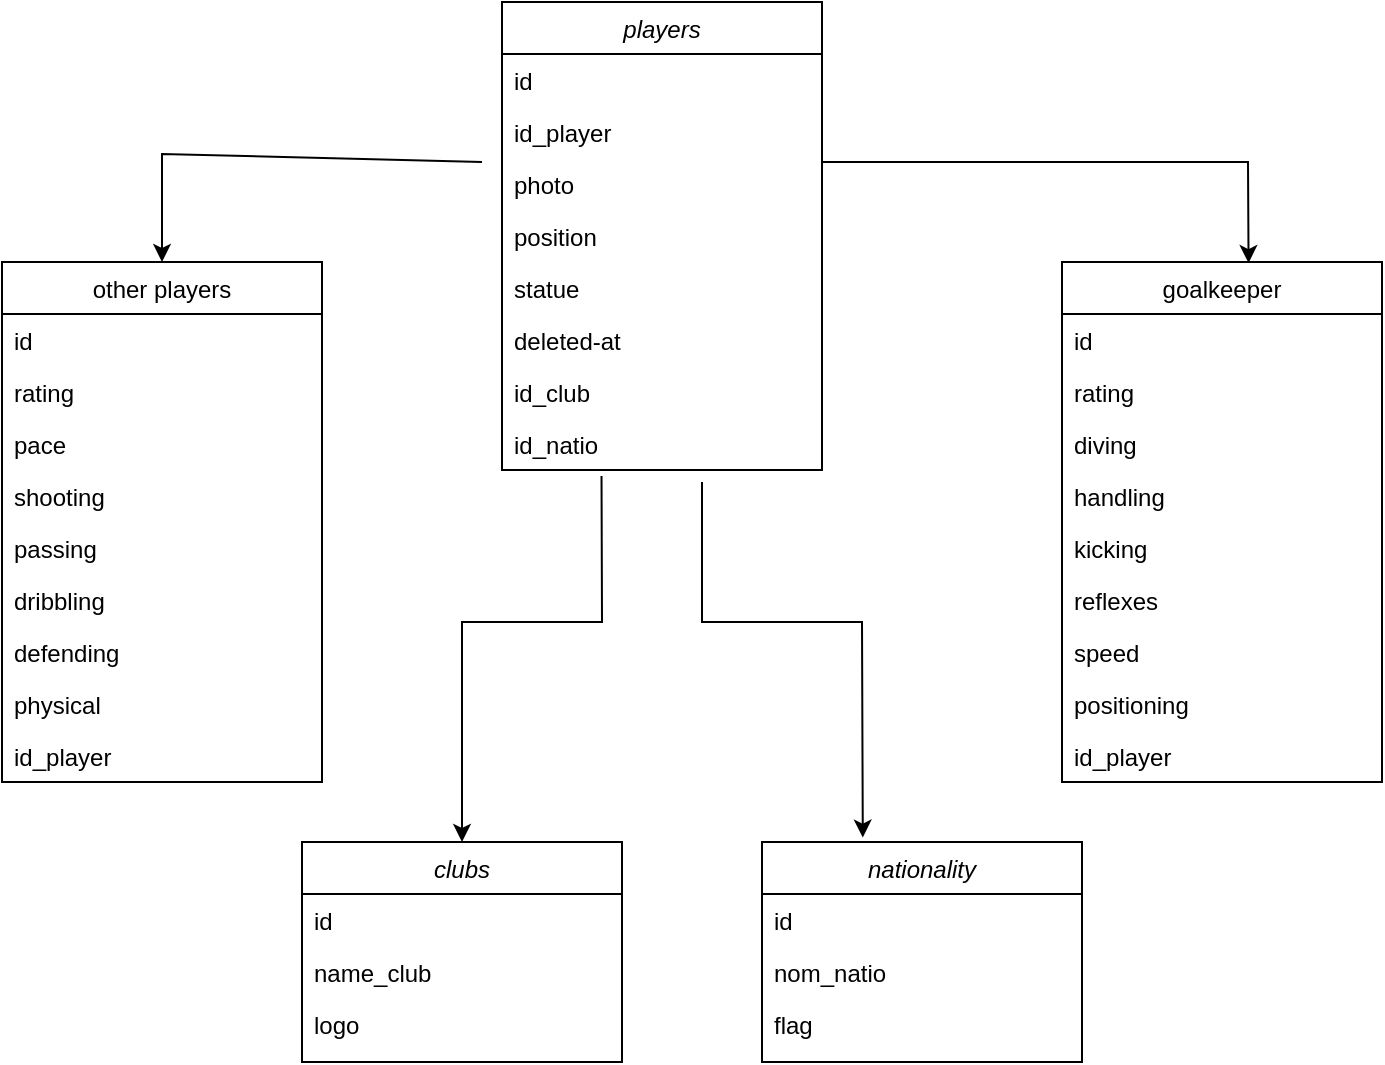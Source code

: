 <mxfile version="25.0.3">
  <diagram id="C5RBs43oDa-KdzZeNtuy" name="Page-1">
    <mxGraphModel dx="1878" dy="663" grid="1" gridSize="10" guides="1" tooltips="1" connect="1" arrows="1" fold="1" page="1" pageScale="1" pageWidth="827" pageHeight="1169" math="0" shadow="0">
      <root>
        <mxCell id="WIyWlLk6GJQsqaUBKTNV-0" />
        <mxCell id="WIyWlLk6GJQsqaUBKTNV-1" parent="WIyWlLk6GJQsqaUBKTNV-0" />
        <mxCell id="zkfFHV4jXpPFQw0GAbJ--0" value="players" style="swimlane;fontStyle=2;align=center;verticalAlign=top;childLayout=stackLayout;horizontal=1;startSize=26;horizontalStack=0;resizeParent=1;resizeLast=0;collapsible=1;marginBottom=0;rounded=0;shadow=0;strokeWidth=1;" parent="WIyWlLk6GJQsqaUBKTNV-1" vertex="1">
          <mxGeometry x="320" y="70" width="160" height="234" as="geometry">
            <mxRectangle x="230" y="140" width="160" height="26" as="alternateBounds" />
          </mxGeometry>
        </mxCell>
        <mxCell id="zkfFHV4jXpPFQw0GAbJ--1" value="id" style="text;align=left;verticalAlign=top;spacingLeft=4;spacingRight=4;overflow=hidden;rotatable=0;points=[[0,0.5],[1,0.5]];portConstraint=eastwest;" parent="zkfFHV4jXpPFQw0GAbJ--0" vertex="1">
          <mxGeometry y="26" width="160" height="26" as="geometry" />
        </mxCell>
        <mxCell id="Tbe5a5XHRh42acy79NwL-40" value="id_player" style="text;align=left;verticalAlign=top;spacingLeft=4;spacingRight=4;overflow=hidden;rotatable=0;points=[[0,0.5],[1,0.5]];portConstraint=eastwest;" vertex="1" parent="zkfFHV4jXpPFQw0GAbJ--0">
          <mxGeometry y="52" width="160" height="26" as="geometry" />
        </mxCell>
        <mxCell id="zkfFHV4jXpPFQw0GAbJ--2" value="photo" style="text;align=left;verticalAlign=top;spacingLeft=4;spacingRight=4;overflow=hidden;rotatable=0;points=[[0,0.5],[1,0.5]];portConstraint=eastwest;rounded=0;shadow=0;html=0;" parent="zkfFHV4jXpPFQw0GAbJ--0" vertex="1">
          <mxGeometry y="78" width="160" height="26" as="geometry" />
        </mxCell>
        <mxCell id="Tbe5a5XHRh42acy79NwL-0" value="position" style="text;align=left;verticalAlign=top;spacingLeft=4;spacingRight=4;overflow=hidden;rotatable=0;points=[[0,0.5],[1,0.5]];portConstraint=eastwest;rounded=0;shadow=0;html=0;" vertex="1" parent="zkfFHV4jXpPFQw0GAbJ--0">
          <mxGeometry y="104" width="160" height="26" as="geometry" />
        </mxCell>
        <mxCell id="zkfFHV4jXpPFQw0GAbJ--3" value="statue" style="text;align=left;verticalAlign=top;spacingLeft=4;spacingRight=4;overflow=hidden;rotatable=0;points=[[0,0.5],[1,0.5]];portConstraint=eastwest;rounded=0;shadow=0;html=0;" parent="zkfFHV4jXpPFQw0GAbJ--0" vertex="1">
          <mxGeometry y="130" width="160" height="26" as="geometry" />
        </mxCell>
        <mxCell id="Tbe5a5XHRh42acy79NwL-17" value="deleted-at" style="text;align=left;verticalAlign=top;spacingLeft=4;spacingRight=4;overflow=hidden;rotatable=0;points=[[0,0.5],[1,0.5]];portConstraint=eastwest;rounded=0;shadow=0;html=0;" vertex="1" parent="zkfFHV4jXpPFQw0GAbJ--0">
          <mxGeometry y="156" width="160" height="26" as="geometry" />
        </mxCell>
        <mxCell id="Tbe5a5XHRh42acy79NwL-38" value="id_club" style="text;align=left;verticalAlign=top;spacingLeft=4;spacingRight=4;overflow=hidden;rotatable=0;points=[[0,0.5],[1,0.5]];portConstraint=eastwest;rounded=0;shadow=0;html=0;" vertex="1" parent="zkfFHV4jXpPFQw0GAbJ--0">
          <mxGeometry y="182" width="160" height="26" as="geometry" />
        </mxCell>
        <mxCell id="Tbe5a5XHRh42acy79NwL-39" value="id_natio" style="text;align=left;verticalAlign=top;spacingLeft=4;spacingRight=4;overflow=hidden;rotatable=0;points=[[0,0.5],[1,0.5]];portConstraint=eastwest;rounded=0;shadow=0;html=0;" vertex="1" parent="zkfFHV4jXpPFQw0GAbJ--0">
          <mxGeometry y="208" width="160" height="26" as="geometry" />
        </mxCell>
        <mxCell id="Tbe5a5XHRh42acy79NwL-1" value="other players" style="swimlane;fontStyle=0;align=center;verticalAlign=top;childLayout=stackLayout;horizontal=1;startSize=26;horizontalStack=0;resizeParent=1;resizeLast=0;collapsible=1;marginBottom=0;rounded=0;shadow=0;strokeWidth=1;" vertex="1" parent="WIyWlLk6GJQsqaUBKTNV-1">
          <mxGeometry x="70" y="200" width="160" height="260" as="geometry">
            <mxRectangle x="550" y="140" width="160" height="26" as="alternateBounds" />
          </mxGeometry>
        </mxCell>
        <mxCell id="Tbe5a5XHRh42acy79NwL-2" value="id" style="text;align=left;verticalAlign=top;spacingLeft=4;spacingRight=4;overflow=hidden;rotatable=0;points=[[0,0.5],[1,0.5]];portConstraint=eastwest;" vertex="1" parent="Tbe5a5XHRh42acy79NwL-1">
          <mxGeometry y="26" width="160" height="26" as="geometry" />
        </mxCell>
        <mxCell id="Tbe5a5XHRh42acy79NwL-3" value="rating" style="text;align=left;verticalAlign=top;spacingLeft=4;spacingRight=4;overflow=hidden;rotatable=0;points=[[0,0.5],[1,0.5]];portConstraint=eastwest;rounded=0;shadow=0;html=0;" vertex="1" parent="Tbe5a5XHRh42acy79NwL-1">
          <mxGeometry y="52" width="160" height="26" as="geometry" />
        </mxCell>
        <mxCell id="Tbe5a5XHRh42acy79NwL-4" value="pace" style="text;align=left;verticalAlign=top;spacingLeft=4;spacingRight=4;overflow=hidden;rotatable=0;points=[[0,0.5],[1,0.5]];portConstraint=eastwest;rounded=0;shadow=0;html=0;" vertex="1" parent="Tbe5a5XHRh42acy79NwL-1">
          <mxGeometry y="78" width="160" height="26" as="geometry" />
        </mxCell>
        <mxCell id="Tbe5a5XHRh42acy79NwL-5" value="shooting" style="text;align=left;verticalAlign=top;spacingLeft=4;spacingRight=4;overflow=hidden;rotatable=0;points=[[0,0.5],[1,0.5]];portConstraint=eastwest;rounded=0;shadow=0;html=0;" vertex="1" parent="Tbe5a5XHRh42acy79NwL-1">
          <mxGeometry y="104" width="160" height="26" as="geometry" />
        </mxCell>
        <mxCell id="Tbe5a5XHRh42acy79NwL-6" value="passing" style="text;align=left;verticalAlign=top;spacingLeft=4;spacingRight=4;overflow=hidden;rotatable=0;points=[[0,0.5],[1,0.5]];portConstraint=eastwest;rounded=0;shadow=0;html=0;" vertex="1" parent="Tbe5a5XHRh42acy79NwL-1">
          <mxGeometry y="130" width="160" height="26" as="geometry" />
        </mxCell>
        <mxCell id="Tbe5a5XHRh42acy79NwL-18" value="dribbling" style="text;align=left;verticalAlign=top;spacingLeft=4;spacingRight=4;overflow=hidden;rotatable=0;points=[[0,0.5],[1,0.5]];portConstraint=eastwest;rounded=0;shadow=0;html=0;" vertex="1" parent="Tbe5a5XHRh42acy79NwL-1">
          <mxGeometry y="156" width="160" height="26" as="geometry" />
        </mxCell>
        <mxCell id="Tbe5a5XHRh42acy79NwL-19" value="defending" style="text;align=left;verticalAlign=top;spacingLeft=4;spacingRight=4;overflow=hidden;rotatable=0;points=[[0,0.5],[1,0.5]];portConstraint=eastwest;rounded=0;shadow=0;html=0;" vertex="1" parent="Tbe5a5XHRh42acy79NwL-1">
          <mxGeometry y="182" width="160" height="26" as="geometry" />
        </mxCell>
        <mxCell id="Tbe5a5XHRh42acy79NwL-20" value="physical" style="text;align=left;verticalAlign=top;spacingLeft=4;spacingRight=4;overflow=hidden;rotatable=0;points=[[0,0.5],[1,0.5]];portConstraint=eastwest;rounded=0;shadow=0;html=0;" vertex="1" parent="Tbe5a5XHRh42acy79NwL-1">
          <mxGeometry y="208" width="160" height="26" as="geometry" />
        </mxCell>
        <mxCell id="Tbe5a5XHRh42acy79NwL-37" value="id_player" style="text;align=left;verticalAlign=top;spacingLeft=4;spacingRight=4;overflow=hidden;rotatable=0;points=[[0,0.5],[1,0.5]];portConstraint=eastwest;rounded=0;shadow=0;html=0;" vertex="1" parent="Tbe5a5XHRh42acy79NwL-1">
          <mxGeometry y="234" width="160" height="26" as="geometry" />
        </mxCell>
        <mxCell id="Tbe5a5XHRh42acy79NwL-7" value="nationality" style="swimlane;fontStyle=2;align=center;verticalAlign=top;childLayout=stackLayout;horizontal=1;startSize=26;horizontalStack=0;resizeParent=1;resizeLast=0;collapsible=1;marginBottom=0;rounded=0;shadow=0;strokeWidth=1;" vertex="1" parent="WIyWlLk6GJQsqaUBKTNV-1">
          <mxGeometry x="450" y="490" width="160" height="110" as="geometry">
            <mxRectangle x="230" y="140" width="160" height="26" as="alternateBounds" />
          </mxGeometry>
        </mxCell>
        <mxCell id="Tbe5a5XHRh42acy79NwL-8" value="id" style="text;align=left;verticalAlign=top;spacingLeft=4;spacingRight=4;overflow=hidden;rotatable=0;points=[[0,0.5],[1,0.5]];portConstraint=eastwest;" vertex="1" parent="Tbe5a5XHRh42acy79NwL-7">
          <mxGeometry y="26" width="160" height="26" as="geometry" />
        </mxCell>
        <mxCell id="Tbe5a5XHRh42acy79NwL-9" value="nom_natio" style="text;align=left;verticalAlign=top;spacingLeft=4;spacingRight=4;overflow=hidden;rotatable=0;points=[[0,0.5],[1,0.5]];portConstraint=eastwest;rounded=0;shadow=0;html=0;" vertex="1" parent="Tbe5a5XHRh42acy79NwL-7">
          <mxGeometry y="52" width="160" height="26" as="geometry" />
        </mxCell>
        <mxCell id="Tbe5a5XHRh42acy79NwL-10" value="flag" style="text;align=left;verticalAlign=top;spacingLeft=4;spacingRight=4;overflow=hidden;rotatable=0;points=[[0,0.5],[1,0.5]];portConstraint=eastwest;rounded=0;shadow=0;html=0;" vertex="1" parent="Tbe5a5XHRh42acy79NwL-7">
          <mxGeometry y="78" width="160" height="26" as="geometry" />
        </mxCell>
        <mxCell id="Tbe5a5XHRh42acy79NwL-12" value="clubs" style="swimlane;fontStyle=2;align=center;verticalAlign=top;childLayout=stackLayout;horizontal=1;startSize=26;horizontalStack=0;resizeParent=1;resizeLast=0;collapsible=1;marginBottom=0;rounded=0;shadow=0;strokeWidth=1;" vertex="1" parent="WIyWlLk6GJQsqaUBKTNV-1">
          <mxGeometry x="220" y="490" width="160" height="110" as="geometry">
            <mxRectangle x="230" y="140" width="160" height="26" as="alternateBounds" />
          </mxGeometry>
        </mxCell>
        <mxCell id="Tbe5a5XHRh42acy79NwL-13" value="id" style="text;align=left;verticalAlign=top;spacingLeft=4;spacingRight=4;overflow=hidden;rotatable=0;points=[[0,0.5],[1,0.5]];portConstraint=eastwest;" vertex="1" parent="Tbe5a5XHRh42acy79NwL-12">
          <mxGeometry y="26" width="160" height="26" as="geometry" />
        </mxCell>
        <mxCell id="Tbe5a5XHRh42acy79NwL-14" value="name_club" style="text;align=left;verticalAlign=top;spacingLeft=4;spacingRight=4;overflow=hidden;rotatable=0;points=[[0,0.5],[1,0.5]];portConstraint=eastwest;rounded=0;shadow=0;html=0;" vertex="1" parent="Tbe5a5XHRh42acy79NwL-12">
          <mxGeometry y="52" width="160" height="26" as="geometry" />
        </mxCell>
        <mxCell id="Tbe5a5XHRh42acy79NwL-15" value="logo" style="text;align=left;verticalAlign=top;spacingLeft=4;spacingRight=4;overflow=hidden;rotatable=0;points=[[0,0.5],[1,0.5]];portConstraint=eastwest;rounded=0;shadow=0;html=0;" vertex="1" parent="Tbe5a5XHRh42acy79NwL-12">
          <mxGeometry y="78" width="160" height="26" as="geometry" />
        </mxCell>
        <mxCell id="Tbe5a5XHRh42acy79NwL-21" value="goalkeeper" style="swimlane;fontStyle=0;align=center;verticalAlign=top;childLayout=stackLayout;horizontal=1;startSize=26;horizontalStack=0;resizeParent=1;resizeLast=0;collapsible=1;marginBottom=0;rounded=0;shadow=0;strokeWidth=1;" vertex="1" parent="WIyWlLk6GJQsqaUBKTNV-1">
          <mxGeometry x="600" y="200" width="160" height="260" as="geometry">
            <mxRectangle x="550" y="140" width="160" height="26" as="alternateBounds" />
          </mxGeometry>
        </mxCell>
        <mxCell id="Tbe5a5XHRh42acy79NwL-22" value="id" style="text;align=left;verticalAlign=top;spacingLeft=4;spacingRight=4;overflow=hidden;rotatable=0;points=[[0,0.5],[1,0.5]];portConstraint=eastwest;" vertex="1" parent="Tbe5a5XHRh42acy79NwL-21">
          <mxGeometry y="26" width="160" height="26" as="geometry" />
        </mxCell>
        <mxCell id="Tbe5a5XHRh42acy79NwL-23" value="rating" style="text;align=left;verticalAlign=top;spacingLeft=4;spacingRight=4;overflow=hidden;rotatable=0;points=[[0,0.5],[1,0.5]];portConstraint=eastwest;rounded=0;shadow=0;html=0;" vertex="1" parent="Tbe5a5XHRh42acy79NwL-21">
          <mxGeometry y="52" width="160" height="26" as="geometry" />
        </mxCell>
        <mxCell id="Tbe5a5XHRh42acy79NwL-24" value="diving" style="text;align=left;verticalAlign=top;spacingLeft=4;spacingRight=4;overflow=hidden;rotatable=0;points=[[0,0.5],[1,0.5]];portConstraint=eastwest;rounded=0;shadow=0;html=0;" vertex="1" parent="Tbe5a5XHRh42acy79NwL-21">
          <mxGeometry y="78" width="160" height="26" as="geometry" />
        </mxCell>
        <mxCell id="Tbe5a5XHRh42acy79NwL-25" value="handling" style="text;align=left;verticalAlign=top;spacingLeft=4;spacingRight=4;overflow=hidden;rotatable=0;points=[[0,0.5],[1,0.5]];portConstraint=eastwest;rounded=0;shadow=0;html=0;" vertex="1" parent="Tbe5a5XHRh42acy79NwL-21">
          <mxGeometry y="104" width="160" height="26" as="geometry" />
        </mxCell>
        <mxCell id="Tbe5a5XHRh42acy79NwL-26" value="kicking" style="text;align=left;verticalAlign=top;spacingLeft=4;spacingRight=4;overflow=hidden;rotatable=0;points=[[0,0.5],[1,0.5]];portConstraint=eastwest;rounded=0;shadow=0;html=0;" vertex="1" parent="Tbe5a5XHRh42acy79NwL-21">
          <mxGeometry y="130" width="160" height="26" as="geometry" />
        </mxCell>
        <mxCell id="Tbe5a5XHRh42acy79NwL-27" value="reflexes" style="text;align=left;verticalAlign=top;spacingLeft=4;spacingRight=4;overflow=hidden;rotatable=0;points=[[0,0.5],[1,0.5]];portConstraint=eastwest;rounded=0;shadow=0;html=0;" vertex="1" parent="Tbe5a5XHRh42acy79NwL-21">
          <mxGeometry y="156" width="160" height="26" as="geometry" />
        </mxCell>
        <mxCell id="Tbe5a5XHRh42acy79NwL-28" value="speed" style="text;align=left;verticalAlign=top;spacingLeft=4;spacingRight=4;overflow=hidden;rotatable=0;points=[[0,0.5],[1,0.5]];portConstraint=eastwest;rounded=0;shadow=0;html=0;" vertex="1" parent="Tbe5a5XHRh42acy79NwL-21">
          <mxGeometry y="182" width="160" height="26" as="geometry" />
        </mxCell>
        <mxCell id="Tbe5a5XHRh42acy79NwL-29" value="positioning" style="text;align=left;verticalAlign=top;spacingLeft=4;spacingRight=4;overflow=hidden;rotatable=0;points=[[0,0.5],[1,0.5]];portConstraint=eastwest;rounded=0;shadow=0;html=0;" vertex="1" parent="Tbe5a5XHRh42acy79NwL-21">
          <mxGeometry y="208" width="160" height="26" as="geometry" />
        </mxCell>
        <mxCell id="Tbe5a5XHRh42acy79NwL-34" value="id_player" style="text;align=left;verticalAlign=top;spacingLeft=4;spacingRight=4;overflow=hidden;rotatable=0;points=[[0,0.5],[1,0.5]];portConstraint=eastwest;rounded=0;shadow=0;html=0;" vertex="1" parent="Tbe5a5XHRh42acy79NwL-21">
          <mxGeometry y="234" width="160" height="26" as="geometry" />
        </mxCell>
        <mxCell id="Tbe5a5XHRh42acy79NwL-30" value="" style="edgeStyle=none;orthogonalLoop=1;jettySize=auto;html=1;rounded=0;entryX=0.315;entryY=-0.02;entryDx=0;entryDy=0;entryPerimeter=0;" edge="1" parent="WIyWlLk6GJQsqaUBKTNV-1" target="Tbe5a5XHRh42acy79NwL-7">
          <mxGeometry width="100" relative="1" as="geometry">
            <mxPoint x="420" y="310" as="sourcePoint" />
            <mxPoint x="440" y="270" as="targetPoint" />
            <Array as="points">
              <mxPoint x="420" y="320" />
              <mxPoint x="420" y="380" />
              <mxPoint x="500" y="380" />
            </Array>
          </mxGeometry>
        </mxCell>
        <mxCell id="Tbe5a5XHRh42acy79NwL-31" value="" style="edgeStyle=none;orthogonalLoop=1;jettySize=auto;html=1;rounded=0;entryX=0.5;entryY=0;entryDx=0;entryDy=0;exitX=0.311;exitY=1.115;exitDx=0;exitDy=0;exitPerimeter=0;" edge="1" parent="WIyWlLk6GJQsqaUBKTNV-1" source="Tbe5a5XHRh42acy79NwL-39" target="Tbe5a5XHRh42acy79NwL-12">
          <mxGeometry width="100" relative="1" as="geometry">
            <mxPoint x="370" y="310" as="sourcePoint" />
            <mxPoint x="420" y="300" as="targetPoint" />
            <Array as="points">
              <mxPoint x="370" y="380" />
              <mxPoint x="300" y="380" />
            </Array>
          </mxGeometry>
        </mxCell>
        <mxCell id="Tbe5a5XHRh42acy79NwL-32" value="" style="edgeStyle=none;orthogonalLoop=1;jettySize=auto;html=1;rounded=0;entryX=0.583;entryY=0.002;entryDx=0;entryDy=0;entryPerimeter=0;" edge="1" parent="WIyWlLk6GJQsqaUBKTNV-1" target="Tbe5a5XHRh42acy79NwL-21">
          <mxGeometry width="100" relative="1" as="geometry">
            <mxPoint x="480" y="150" as="sourcePoint" />
            <mxPoint x="580" y="150" as="targetPoint" />
            <Array as="points">
              <mxPoint x="693" y="150" />
            </Array>
          </mxGeometry>
        </mxCell>
        <mxCell id="Tbe5a5XHRh42acy79NwL-33" value="" style="edgeStyle=none;orthogonalLoop=1;jettySize=auto;html=1;rounded=0;entryX=0.5;entryY=0;entryDx=0;entryDy=0;" edge="1" parent="WIyWlLk6GJQsqaUBKTNV-1" target="Tbe5a5XHRh42acy79NwL-1">
          <mxGeometry width="100" relative="1" as="geometry">
            <mxPoint x="310" y="150" as="sourcePoint" />
            <mxPoint x="270" y="130" as="targetPoint" />
            <Array as="points">
              <mxPoint x="150" y="146" />
            </Array>
          </mxGeometry>
        </mxCell>
      </root>
    </mxGraphModel>
  </diagram>
</mxfile>
